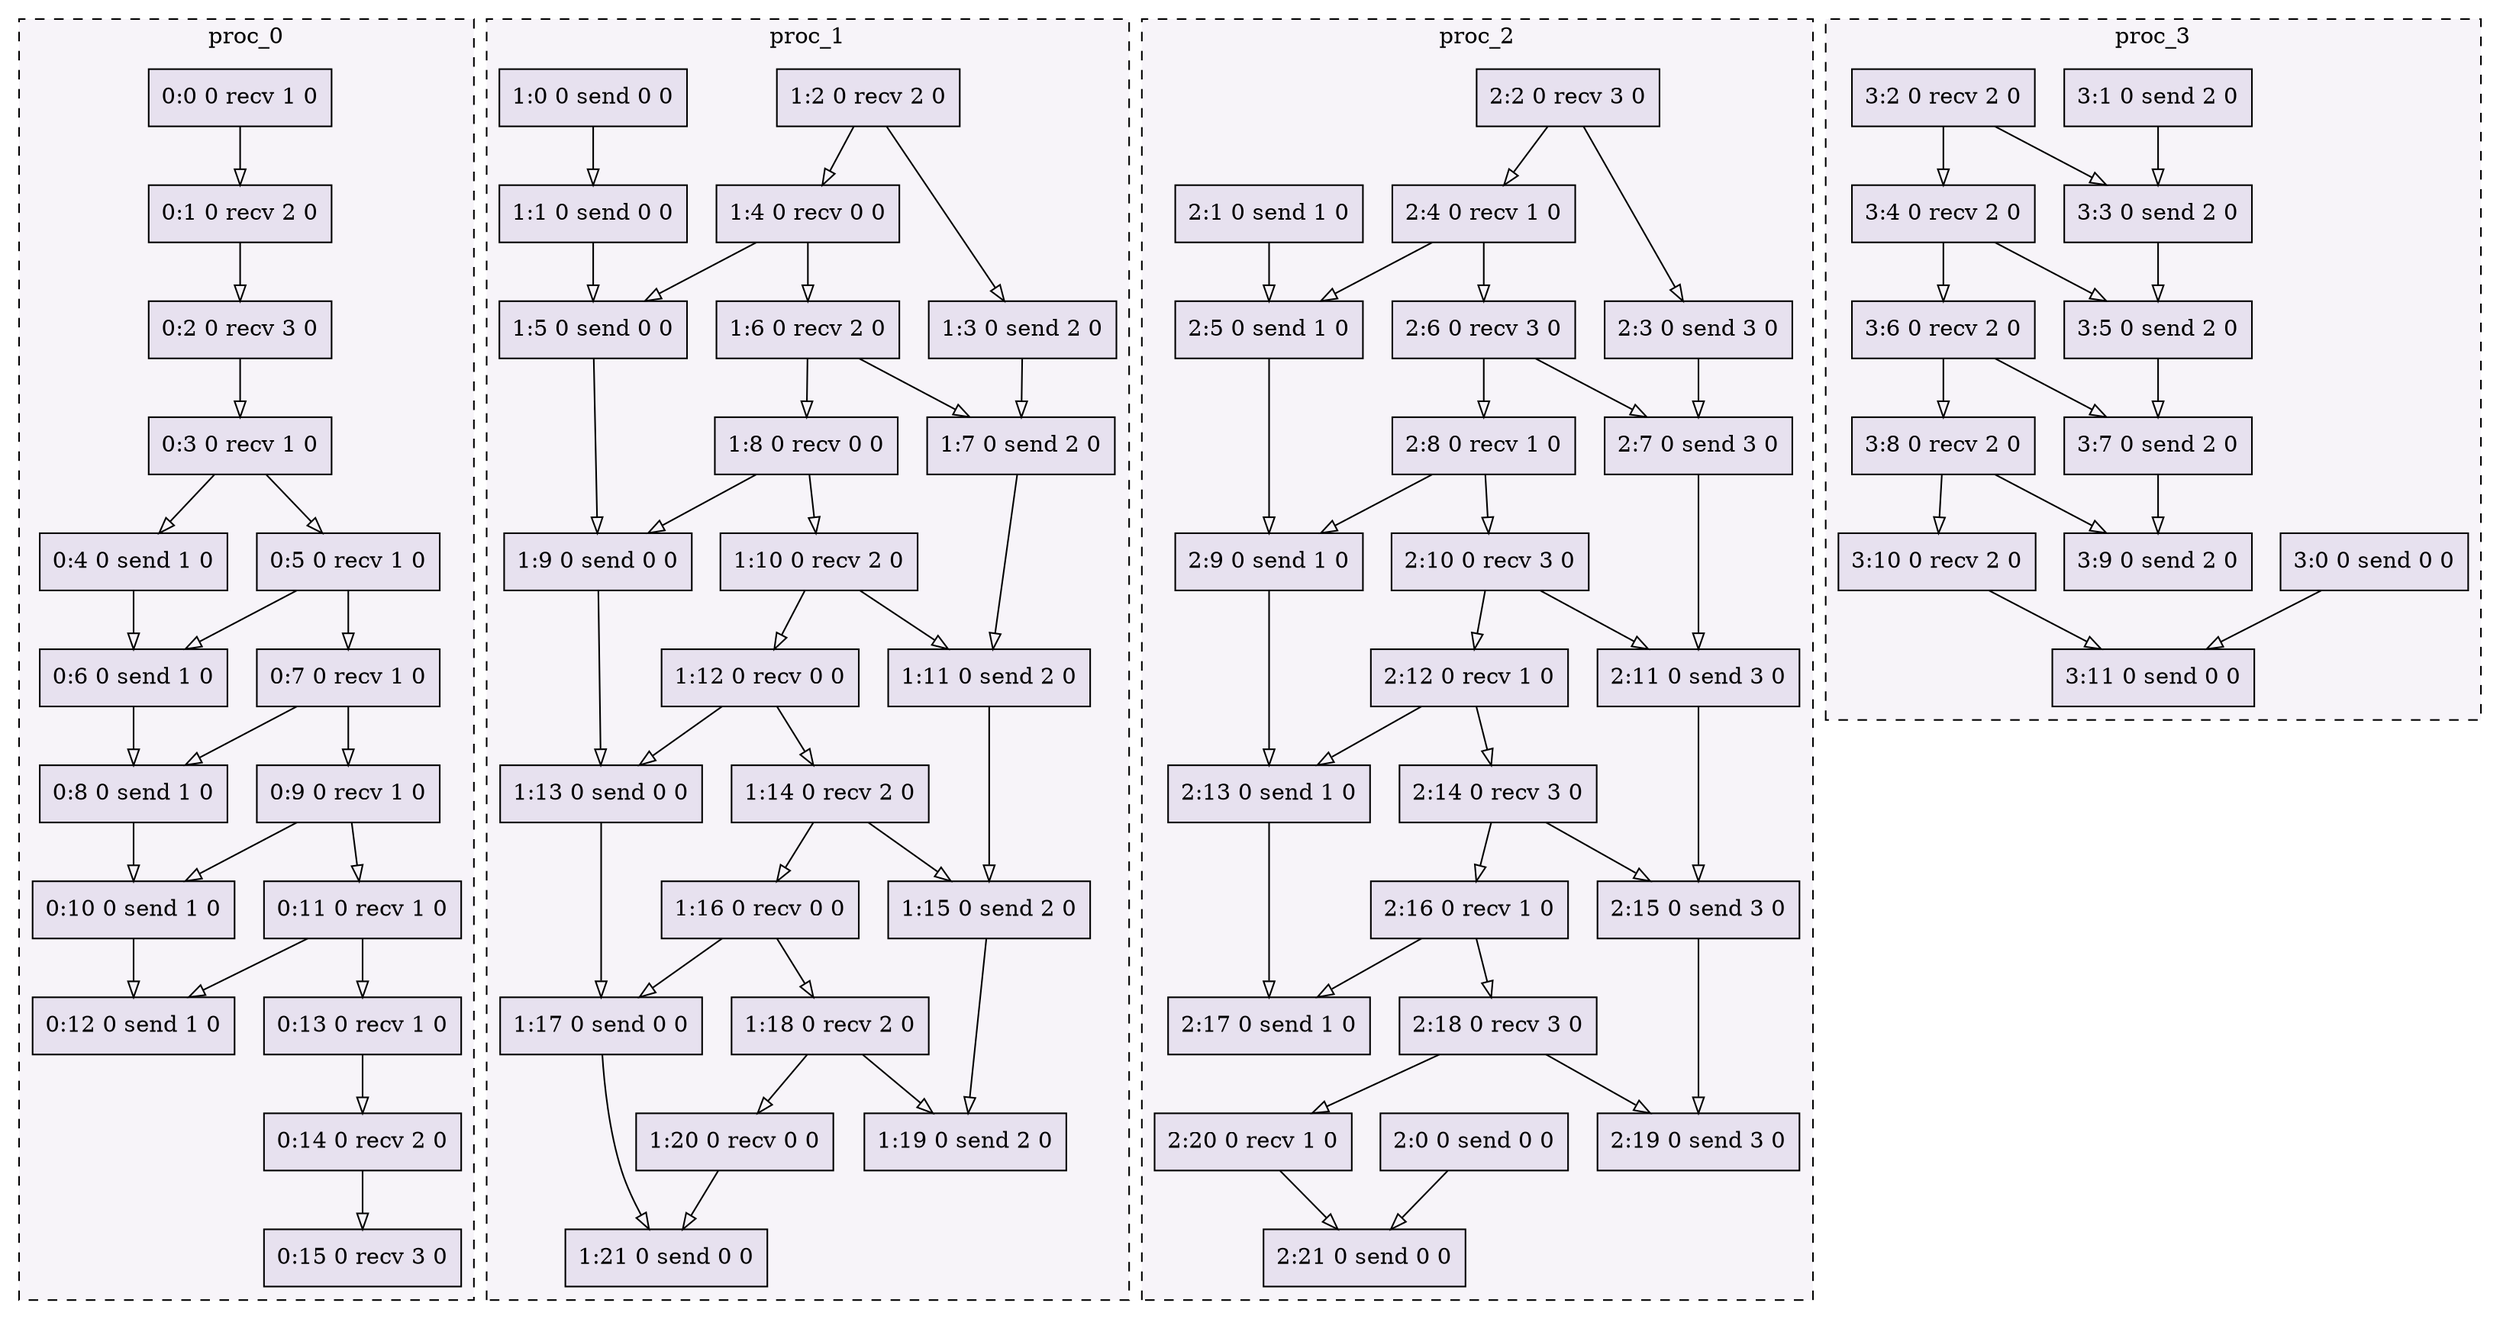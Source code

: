 digraph{node[shape=record style=filled colorscheme=purd9 fillcolor=2];subgraph cluster0{style=dashed;colorscheme=purd9;bgcolor=1;edge[arrowhead=empty];label=proc_0;0[label="0:0 0 recv 1 0"];1[label="0:1 0 recv 2 0"];2[label="0:2 0 recv 3 0"];3[label="0:3 0 recv 1 0"];4[label="0:4 0 send 1 0"];5[label="0:5 0 recv 1 0"];6[label="0:6 0 send 1 0"];7[label="0:7 0 recv 1 0"];8[label="0:8 0 send 1 0"];9[label="0:9 0 recv 1 0"];10[label="0:10 0 send 1 0"];11[label="0:11 0 recv 1 0"];12[label="0:12 0 send 1 0"];13[label="0:13 0 recv 1 0"];14[label="0:14 0 recv 2 0"];15[label="0:15 0 recv 3 0"];0->1;1->2;2->3;3->4;3->5;5->6;4->6;5->7;7->8;6->8;7->9;9->10;8->10;9->11;11->12;10->12;11->13;13->14;14->15;}subgraph cluster1{style=dashed;colorscheme=purd9;bgcolor=1;edge[arrowhead=empty];label=proc_1;16[label="1:0 0 send 0 0"];17[label="1:1 0 send 0 0"];18[label="1:2 0 recv 2 0"];19[label="1:3 0 send 2 0"];20[label="1:4 0 recv 0 0"];21[label="1:5 0 send 0 0"];22[label="1:6 0 recv 2 0"];23[label="1:7 0 send 2 0"];24[label="1:8 0 recv 0 0"];25[label="1:9 0 send 0 0"];26[label="1:10 0 recv 2 0"];27[label="1:11 0 send 2 0"];28[label="1:12 0 recv 0 0"];29[label="1:13 0 send 0 0"];30[label="1:14 0 recv 2 0"];31[label="1:15 0 send 2 0"];32[label="1:16 0 recv 0 0"];33[label="1:17 0 send 0 0"];34[label="1:18 0 recv 2 0"];35[label="1:19 0 send 2 0"];36[label="1:20 0 recv 0 0"];37[label="1:21 0 send 0 0"];16->17;18->19;18->20;20->21;17->21;20->22;22->23;19->23;22->24;24->25;21->25;24->26;26->27;23->27;26->28;28->29;25->29;28->30;30->31;27->31;30->32;32->33;29->33;32->34;34->35;31->35;34->36;36->37;33->37;}subgraph cluster2{style=dashed;colorscheme=purd9;bgcolor=1;edge[arrowhead=empty];label=proc_2;38[label="2:0 0 send 0 0"];39[label="2:1 0 send 1 0"];40[label="2:2 0 recv 3 0"];41[label="2:3 0 send 3 0"];42[label="2:4 0 recv 1 0"];43[label="2:5 0 send 1 0"];44[label="2:6 0 recv 3 0"];45[label="2:7 0 send 3 0"];46[label="2:8 0 recv 1 0"];47[label="2:9 0 send 1 0"];48[label="2:10 0 recv 3 0"];49[label="2:11 0 send 3 0"];50[label="2:12 0 recv 1 0"];51[label="2:13 0 send 1 0"];52[label="2:14 0 recv 3 0"];53[label="2:15 0 send 3 0"];54[label="2:16 0 recv 1 0"];55[label="2:17 0 send 1 0"];56[label="2:18 0 recv 3 0"];57[label="2:19 0 send 3 0"];58[label="2:20 0 recv 1 0"];59[label="2:21 0 send 0 0"];40->41;40->42;42->43;39->43;42->44;44->45;41->45;44->46;46->47;43->47;46->48;48->49;45->49;48->50;50->51;47->51;50->52;52->53;49->53;52->54;54->55;51->55;54->56;56->57;53->57;56->58;58->59;38->59;}subgraph cluster3{style=dashed;colorscheme=purd9;bgcolor=1;edge[arrowhead=empty];label=proc_3;60[label="3:0 0 send 0 0"];61[label="3:1 0 send 2 0"];62[label="3:2 0 recv 2 0"];63[label="3:3 0 send 2 0"];64[label="3:4 0 recv 2 0"];65[label="3:5 0 send 2 0"];66[label="3:6 0 recv 2 0"];67[label="3:7 0 send 2 0"];68[label="3:8 0 recv 2 0"];69[label="3:9 0 send 2 0"];70[label="3:10 0 recv 2 0"];71[label="3:11 0 send 0 0"];62->63;61->63;62->64;64->65;63->65;64->66;66->67;65->67;66->68;68->69;67->69;68->70;70->71;60->71;}}